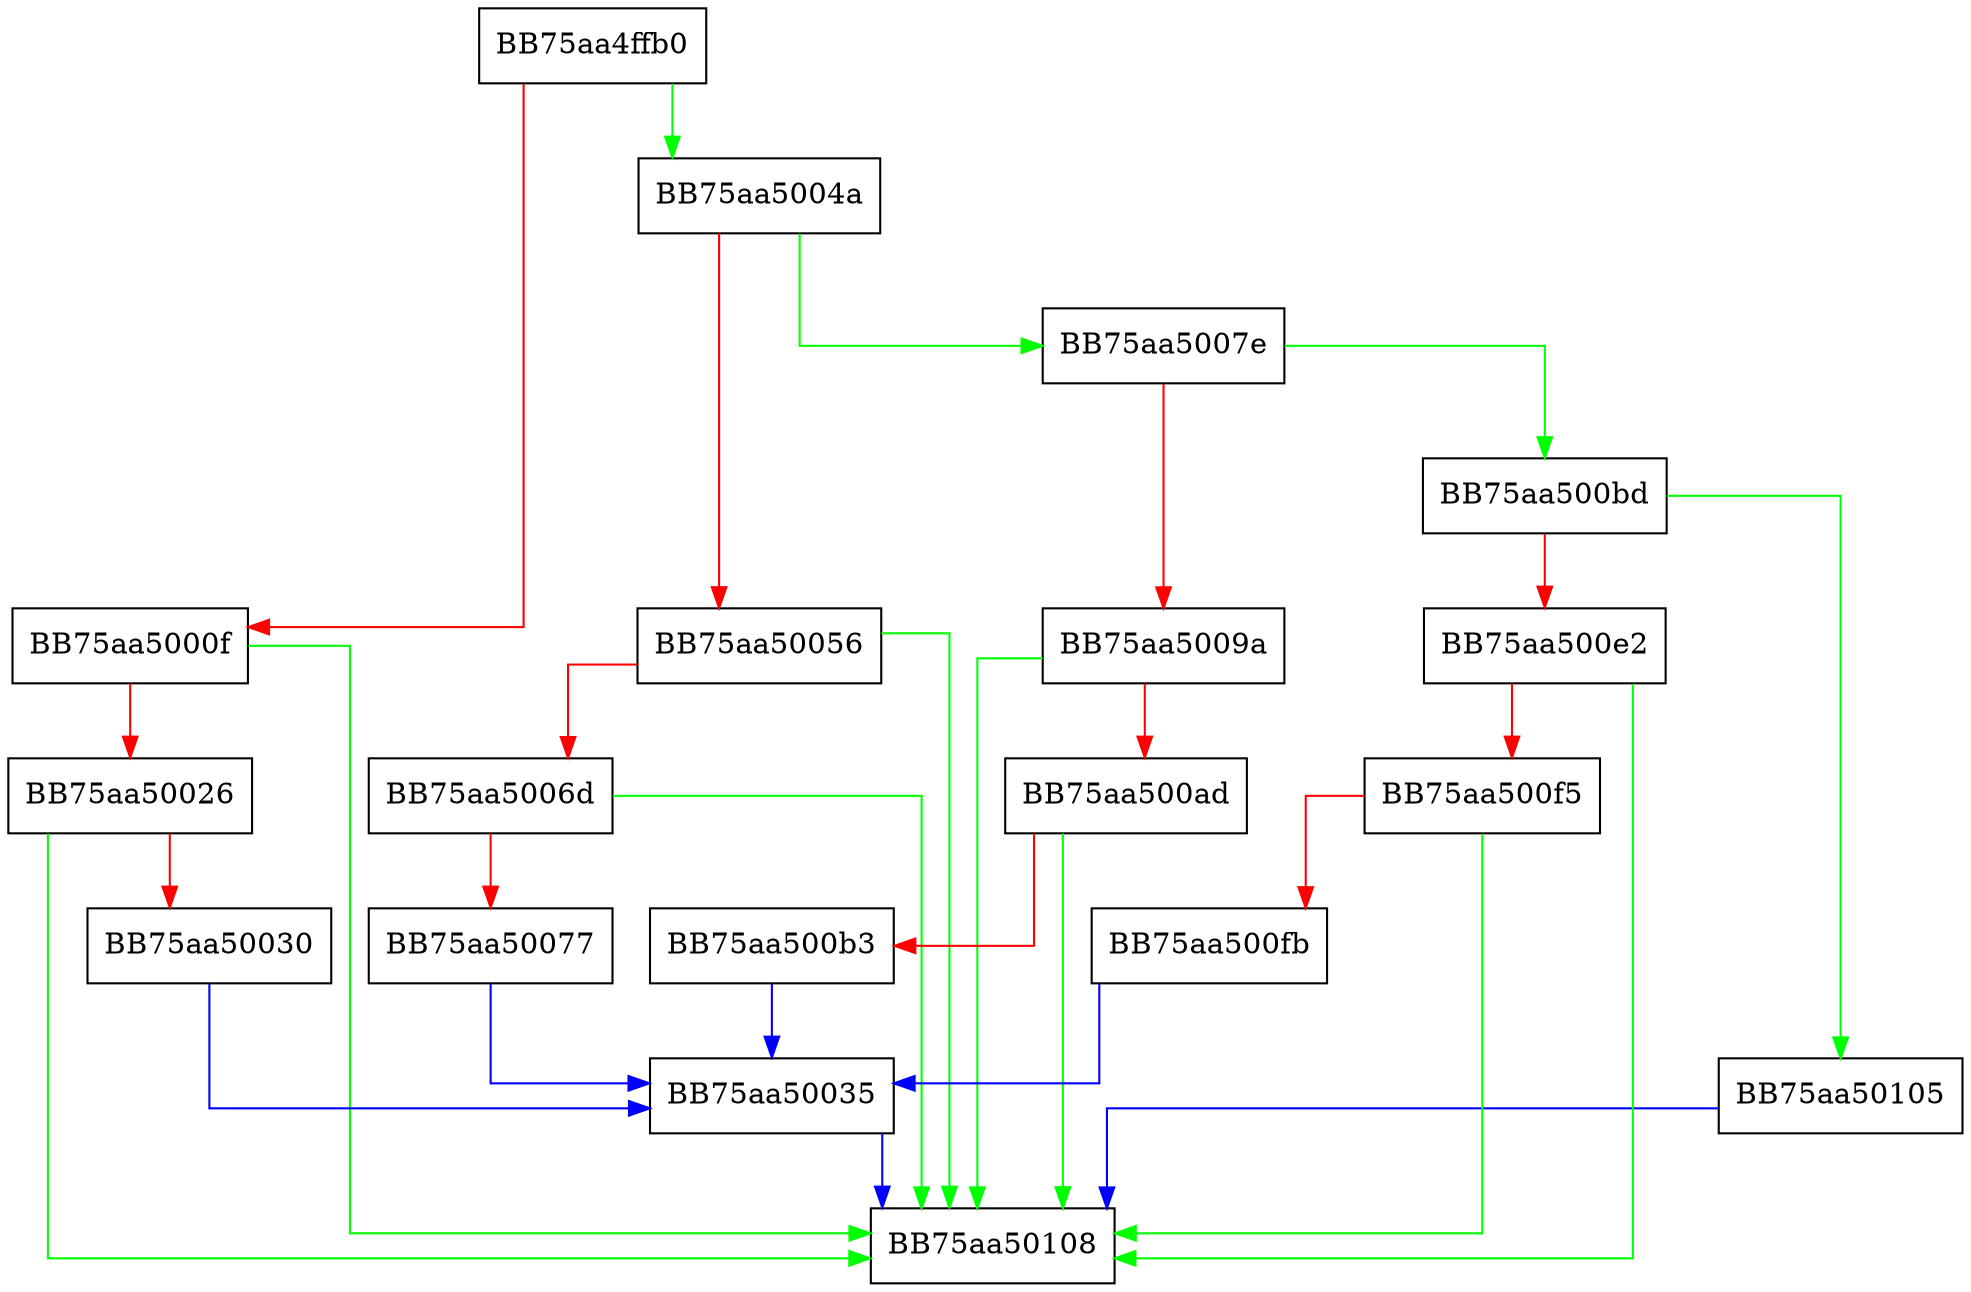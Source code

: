 digraph DecryptDecompressLayer0 {
  node [shape="box"];
  graph [splines=ortho];
  BB75aa4ffb0 -> BB75aa5004a [color="green"];
  BB75aa4ffb0 -> BB75aa5000f [color="red"];
  BB75aa5000f -> BB75aa50108 [color="green"];
  BB75aa5000f -> BB75aa50026 [color="red"];
  BB75aa50026 -> BB75aa50108 [color="green"];
  BB75aa50026 -> BB75aa50030 [color="red"];
  BB75aa50030 -> BB75aa50035 [color="blue"];
  BB75aa50035 -> BB75aa50108 [color="blue"];
  BB75aa5004a -> BB75aa5007e [color="green"];
  BB75aa5004a -> BB75aa50056 [color="red"];
  BB75aa50056 -> BB75aa50108 [color="green"];
  BB75aa50056 -> BB75aa5006d [color="red"];
  BB75aa5006d -> BB75aa50108 [color="green"];
  BB75aa5006d -> BB75aa50077 [color="red"];
  BB75aa50077 -> BB75aa50035 [color="blue"];
  BB75aa5007e -> BB75aa500bd [color="green"];
  BB75aa5007e -> BB75aa5009a [color="red"];
  BB75aa5009a -> BB75aa50108 [color="green"];
  BB75aa5009a -> BB75aa500ad [color="red"];
  BB75aa500ad -> BB75aa50108 [color="green"];
  BB75aa500ad -> BB75aa500b3 [color="red"];
  BB75aa500b3 -> BB75aa50035 [color="blue"];
  BB75aa500bd -> BB75aa50105 [color="green"];
  BB75aa500bd -> BB75aa500e2 [color="red"];
  BB75aa500e2 -> BB75aa50108 [color="green"];
  BB75aa500e2 -> BB75aa500f5 [color="red"];
  BB75aa500f5 -> BB75aa50108 [color="green"];
  BB75aa500f5 -> BB75aa500fb [color="red"];
  BB75aa500fb -> BB75aa50035 [color="blue"];
  BB75aa50105 -> BB75aa50108 [color="blue"];
}